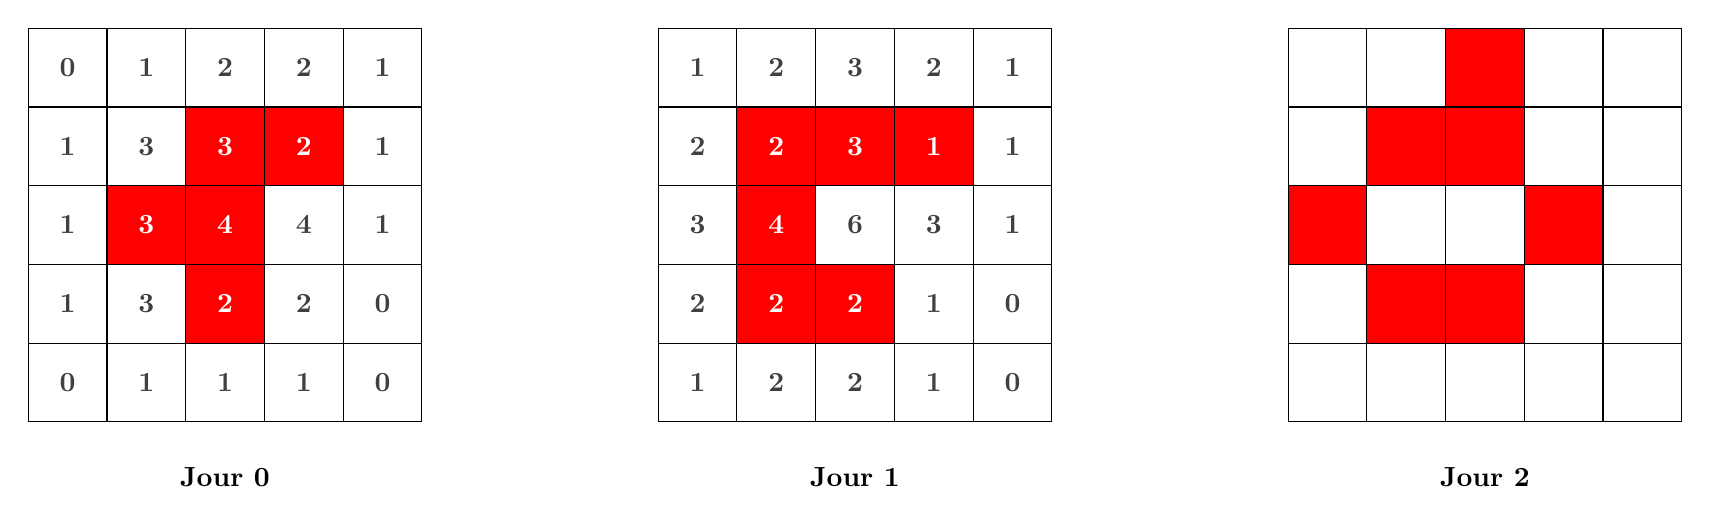 \begin{tikzpicture}



% Jeu de la vie - F-pentimino
% Jour 0
\fill[red] (2,1) rectangle ++(1,1);
\fill[red] (2,2) rectangle ++(1,1);
\fill[red] (2,3) rectangle ++(1,1);
\fill[red] (1,2) rectangle ++(1,1);
\fill[red] (3,3) rectangle ++(1,1);

\draw (0,0) grid ++(5,5);

\node[darkgray] at (0.5,0.5) {\bf 0};
\node[darkgray] at (1.5,0.5) {\bf 1};
\node[darkgray] at (2.5,0.5) {\bf 1};
\node[darkgray] at (3.5,0.5) {\bf 1};
\node[darkgray] at (4.5,0.5) {\bf 0};

\node[darkgray] at (0.5,1.5) {\bf 1};
\node[darkgray] at (1.5,1.5) {\bf 3};
\node[white] at (2.5,1.5) {\bf 2};
\node[darkgray] at (3.5,1.5) {\bf 2};
\node[darkgray] at (4.5,1.5) {\bf 0};

\node[darkgray] at (0.5,2.5) {\bf 1};
\node[white] at (1.5,2.5) {\bf 3};
\node[white] at (2.5,2.5) {\bf 4};
\node[darkgray] at (3.5,2.5) {\bf 4};
\node[darkgray] at (4.5,2.5) {\bf 1};

\node[darkgray] at (0.5,3.5) {\bf 1};
\node[darkgray] at (1.5,3.5) {\bf 3};
\node[white] at (2.5,3.5) {\bf 3};
\node[white] at (3.5,3.5) {\bf 2};
\node[darkgray] at (4.5,3.5) {\bf 1};

\node[darkgray] at (0.5,4.5) {\bf 0};
\node[darkgray] at (1.5,4.5) {\bf 1};
\node[darkgray] at (2.5,4.5) {\bf 2};
\node[darkgray] at (3.5,4.5) {\bf 2};
\node[darkgray] at (4.5,4.5) {\bf 1};


\node at (2.5,-0.7) {\bf Jour 0};


% Jour 1
\begin{scope}[xshift=8cm]
\fill[red] (1,1) rectangle ++(1,1);
\fill[red] (2,1) rectangle ++(1,1);
\fill[red] (1,2) rectangle ++(1,1);
\fill[red] (1,3) rectangle ++(1,1);
\fill[red] (2,3) rectangle ++(1,1);
\fill[red] (3,3) rectangle ++(1,1);

\draw (0,0) grid ++(5,5);


\node[darkgray] at (0.5,0.5) {\bf 1};
\node[darkgray] at (1.5,0.5) {\bf 2};
\node[darkgray] at (2.5,0.5) {\bf 2};
\node[darkgray] at (3.5,0.5) {\bf 1};
\node[darkgray] at (4.5,0.5) {\bf 0};

\node[darkgray] at (0.5,1.5) {\bf 2};
\node[white] at (1.5,1.5) {\bf 2};
\node[white] at (2.5,1.5) {\bf 2};
\node[darkgray] at (3.5,1.5) {\bf 1};
\node[darkgray] at (4.5,1.5) {\bf 0};

\node[darkgray] at (0.5,2.5) {\bf 3};
\node[white] at (1.5,2.5) {\bf 4};
\node[darkgray] at (2.5,2.5) {\bf 6};
\node[darkgray] at (3.5,2.5) {\bf 3};
\node[darkgray] at (4.5,2.5) {\bf 1};

\node[darkgray] at (0.5,3.5) {\bf 2};
\node[white] at (1.5,3.5) {\bf 2};
\node[white] at (2.5,3.5) {\bf 3};
\node[white] at (3.5,3.5) {\bf 1};
\node[darkgray] at (4.5,3.5) {\bf 1};

\node[darkgray] at (0.5,4.5) {\bf 1};
\node[darkgray] at (1.5,4.5) {\bf 2};
\node[darkgray] at (2.5,4.5) {\bf 3};
\node[darkgray] at (3.5,4.5) {\bf 2};
\node[darkgray] at (4.5,4.5) {\bf 1};


\node at (2.5,-0.7) {\bf Jour 1};


\end{scope}

% Jour 2
\begin{scope}[xshift=16cm]
\fill[red] (1,1) rectangle ++(1,1);
\fill[red] (2,1) rectangle ++(1,1);
\fill[red] (0,2) rectangle ++(1,1);
\fill[red] (1,3) rectangle ++(1,1);
\fill[red] (2,3) rectangle ++(1,1);
\fill[red] (2,4) rectangle ++(1,1);
\fill[red] (3,2) rectangle ++(1,1);

\draw (0,0) grid ++(5,5);

\node at (2.5,-0.7) {\bf Jour 2};

\end{scope}

\end{tikzpicture}